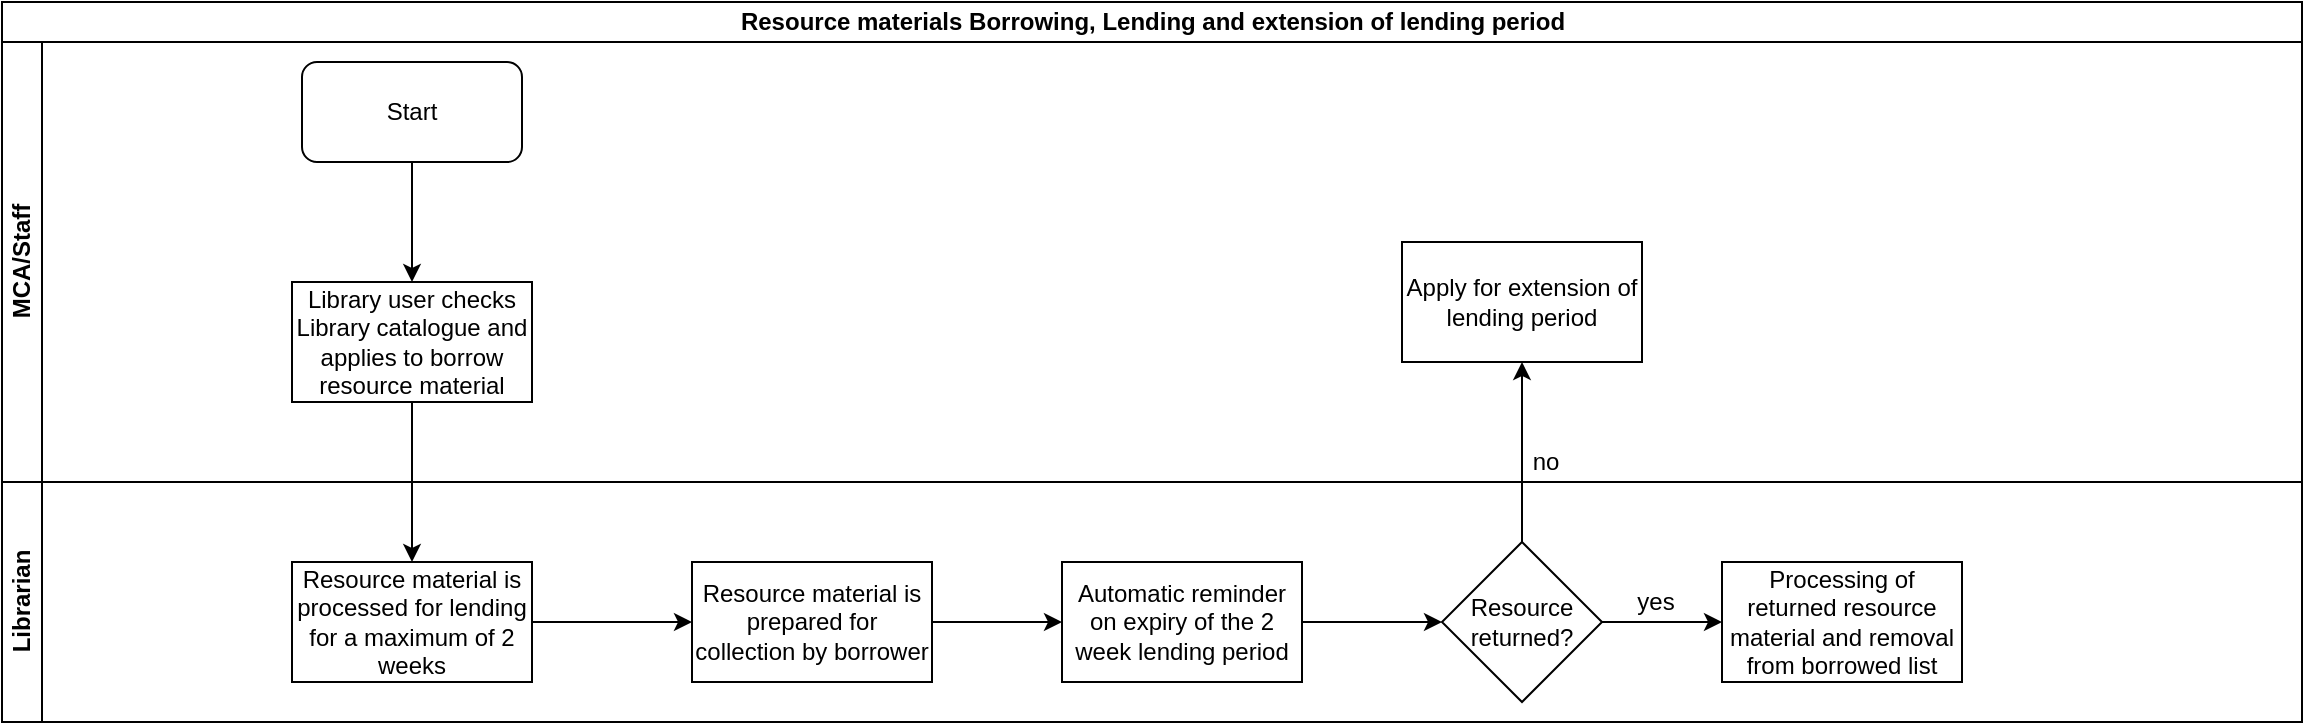 <mxfile version="13.7.7" type="github">
  <diagram id="f9QSlEW5APFrY96Uyd0a" name="Page-1">
    <mxGraphModel dx="910" dy="487" grid="1" gridSize="10" guides="1" tooltips="1" connect="1" arrows="1" fold="1" page="1" pageScale="1" pageWidth="1169" pageHeight="827" math="0" shadow="0">
      <root>
        <mxCell id="0" />
        <mxCell id="1" parent="0" />
        <mxCell id="D-7HIj5U4nCGuaE3b1Ya-1" value="Resource materials Borrowing, Lending and extension of lending period" style="swimlane;html=1;childLayout=stackLayout;resizeParent=1;resizeParentMax=0;horizontal=1;startSize=20;horizontalStack=0;" vertex="1" parent="1">
          <mxGeometry x="10" y="10" width="1150" height="360" as="geometry" />
        </mxCell>
        <mxCell id="D-7HIj5U4nCGuaE3b1Ya-2" value="MCA/Staff" style="swimlane;html=1;startSize=20;horizontal=0;" vertex="1" parent="D-7HIj5U4nCGuaE3b1Ya-1">
          <mxGeometry y="20" width="1150" height="220" as="geometry" />
        </mxCell>
        <mxCell id="D-7HIj5U4nCGuaE3b1Ya-5" value="Start" style="rounded=1;whiteSpace=wrap;html=1;" vertex="1" parent="D-7HIj5U4nCGuaE3b1Ya-2">
          <mxGeometry x="150" y="10" width="110" height="50" as="geometry" />
        </mxCell>
        <mxCell id="D-7HIj5U4nCGuaE3b1Ya-7" value="" style="edgeStyle=orthogonalEdgeStyle;rounded=0;orthogonalLoop=1;jettySize=auto;html=1;entryX=0.5;entryY=0;entryDx=0;entryDy=0;" edge="1" parent="D-7HIj5U4nCGuaE3b1Ya-2" source="D-7HIj5U4nCGuaE3b1Ya-5" target="D-7HIj5U4nCGuaE3b1Ya-8">
          <mxGeometry relative="1" as="geometry">
            <mxPoint x="205" y="135" as="targetPoint" />
          </mxGeometry>
        </mxCell>
        <mxCell id="D-7HIj5U4nCGuaE3b1Ya-8" value="Library user checks Library catalogue and applies to borrow resource material" style="rounded=0;whiteSpace=wrap;html=1;" vertex="1" parent="D-7HIj5U4nCGuaE3b1Ya-2">
          <mxGeometry x="145" y="120" width="120" height="60" as="geometry" />
        </mxCell>
        <mxCell id="D-7HIj5U4nCGuaE3b1Ya-23" value="Apply for extension of lending period" style="whiteSpace=wrap;html=1;" vertex="1" parent="D-7HIj5U4nCGuaE3b1Ya-2">
          <mxGeometry x="700" y="100" width="120" height="60" as="geometry" />
        </mxCell>
        <mxCell id="D-7HIj5U4nCGuaE3b1Ya-25" value="no" style="text;html=1;strokeColor=none;fillColor=none;align=center;verticalAlign=middle;whiteSpace=wrap;rounded=0;" vertex="1" parent="D-7HIj5U4nCGuaE3b1Ya-2">
          <mxGeometry x="752" y="200" width="40" height="20" as="geometry" />
        </mxCell>
        <mxCell id="D-7HIj5U4nCGuaE3b1Ya-3" value="Librarian" style="swimlane;html=1;startSize=20;horizontal=0;" vertex="1" parent="D-7HIj5U4nCGuaE3b1Ya-1">
          <mxGeometry y="240" width="1150" height="120" as="geometry" />
        </mxCell>
        <mxCell id="D-7HIj5U4nCGuaE3b1Ya-22" value="yes" style="text;html=1;strokeColor=none;fillColor=none;align=center;verticalAlign=middle;whiteSpace=wrap;rounded=0;" vertex="1" parent="D-7HIj5U4nCGuaE3b1Ya-3">
          <mxGeometry x="807" y="50" width="40" height="20" as="geometry" />
        </mxCell>
        <mxCell id="D-7HIj5U4nCGuaE3b1Ya-9" value="Resource material is processed for lending for a maximum of 2 weeks" style="whiteSpace=wrap;html=1;rounded=0;" vertex="1" parent="D-7HIj5U4nCGuaE3b1Ya-3">
          <mxGeometry x="145" y="40" width="120" height="60" as="geometry" />
        </mxCell>
        <mxCell id="D-7HIj5U4nCGuaE3b1Ya-16" value="Automatic reminder on expiry of the 2 week lending period" style="whiteSpace=wrap;html=1;rounded=0;" vertex="1" parent="D-7HIj5U4nCGuaE3b1Ya-3">
          <mxGeometry x="530" y="40" width="120" height="60" as="geometry" />
        </mxCell>
        <mxCell id="D-7HIj5U4nCGuaE3b1Ya-15" value="Resource returned?" style="rhombus;whiteSpace=wrap;html=1;" vertex="1" parent="D-7HIj5U4nCGuaE3b1Ya-3">
          <mxGeometry x="720" y="30" width="80" height="80" as="geometry" />
        </mxCell>
        <mxCell id="D-7HIj5U4nCGuaE3b1Ya-19" value="" style="edgeStyle=orthogonalEdgeStyle;rounded=0;orthogonalLoop=1;jettySize=auto;html=1;entryX=0;entryY=0.5;entryDx=0;entryDy=0;" edge="1" parent="D-7HIj5U4nCGuaE3b1Ya-3" source="D-7HIj5U4nCGuaE3b1Ya-16" target="D-7HIj5U4nCGuaE3b1Ya-15">
          <mxGeometry relative="1" as="geometry">
            <mxPoint x="750" y="70" as="targetPoint" />
          </mxGeometry>
        </mxCell>
        <mxCell id="D-7HIj5U4nCGuaE3b1Ya-10" value="" style="edgeStyle=orthogonalEdgeStyle;rounded=0;orthogonalLoop=1;jettySize=auto;html=1;" edge="1" parent="D-7HIj5U4nCGuaE3b1Ya-1" source="D-7HIj5U4nCGuaE3b1Ya-8" target="D-7HIj5U4nCGuaE3b1Ya-9">
          <mxGeometry relative="1" as="geometry" />
        </mxCell>
        <mxCell id="D-7HIj5U4nCGuaE3b1Ya-24" value="" style="edgeStyle=orthogonalEdgeStyle;rounded=0;orthogonalLoop=1;jettySize=auto;html=1;" edge="1" parent="D-7HIj5U4nCGuaE3b1Ya-1" source="D-7HIj5U4nCGuaE3b1Ya-15" target="D-7HIj5U4nCGuaE3b1Ya-23">
          <mxGeometry relative="1" as="geometry" />
        </mxCell>
        <mxCell id="D-7HIj5U4nCGuaE3b1Ya-17" value="" style="edgeStyle=orthogonalEdgeStyle;rounded=0;orthogonalLoop=1;jettySize=auto;html=1;" edge="1" parent="1" source="D-7HIj5U4nCGuaE3b1Ya-11" target="D-7HIj5U4nCGuaE3b1Ya-16">
          <mxGeometry relative="1" as="geometry" />
        </mxCell>
        <mxCell id="D-7HIj5U4nCGuaE3b1Ya-11" value="Resource material is prepared for collection by borrower" style="whiteSpace=wrap;html=1;rounded=0;" vertex="1" parent="1">
          <mxGeometry x="355" y="290" width="120" height="60" as="geometry" />
        </mxCell>
        <mxCell id="D-7HIj5U4nCGuaE3b1Ya-12" value="" style="edgeStyle=orthogonalEdgeStyle;rounded=0;orthogonalLoop=1;jettySize=auto;html=1;" edge="1" parent="1" source="D-7HIj5U4nCGuaE3b1Ya-9" target="D-7HIj5U4nCGuaE3b1Ya-11">
          <mxGeometry relative="1" as="geometry" />
        </mxCell>
        <mxCell id="D-7HIj5U4nCGuaE3b1Ya-20" value="Processing of returned resource material and removal from borrowed list" style="whiteSpace=wrap;html=1;" vertex="1" parent="1">
          <mxGeometry x="870" y="290" width="120" height="60" as="geometry" />
        </mxCell>
        <mxCell id="D-7HIj5U4nCGuaE3b1Ya-21" value="" style="edgeStyle=orthogonalEdgeStyle;rounded=0;orthogonalLoop=1;jettySize=auto;html=1;" edge="1" parent="1" source="D-7HIj5U4nCGuaE3b1Ya-15" target="D-7HIj5U4nCGuaE3b1Ya-20">
          <mxGeometry relative="1" as="geometry" />
        </mxCell>
      </root>
    </mxGraphModel>
  </diagram>
</mxfile>
